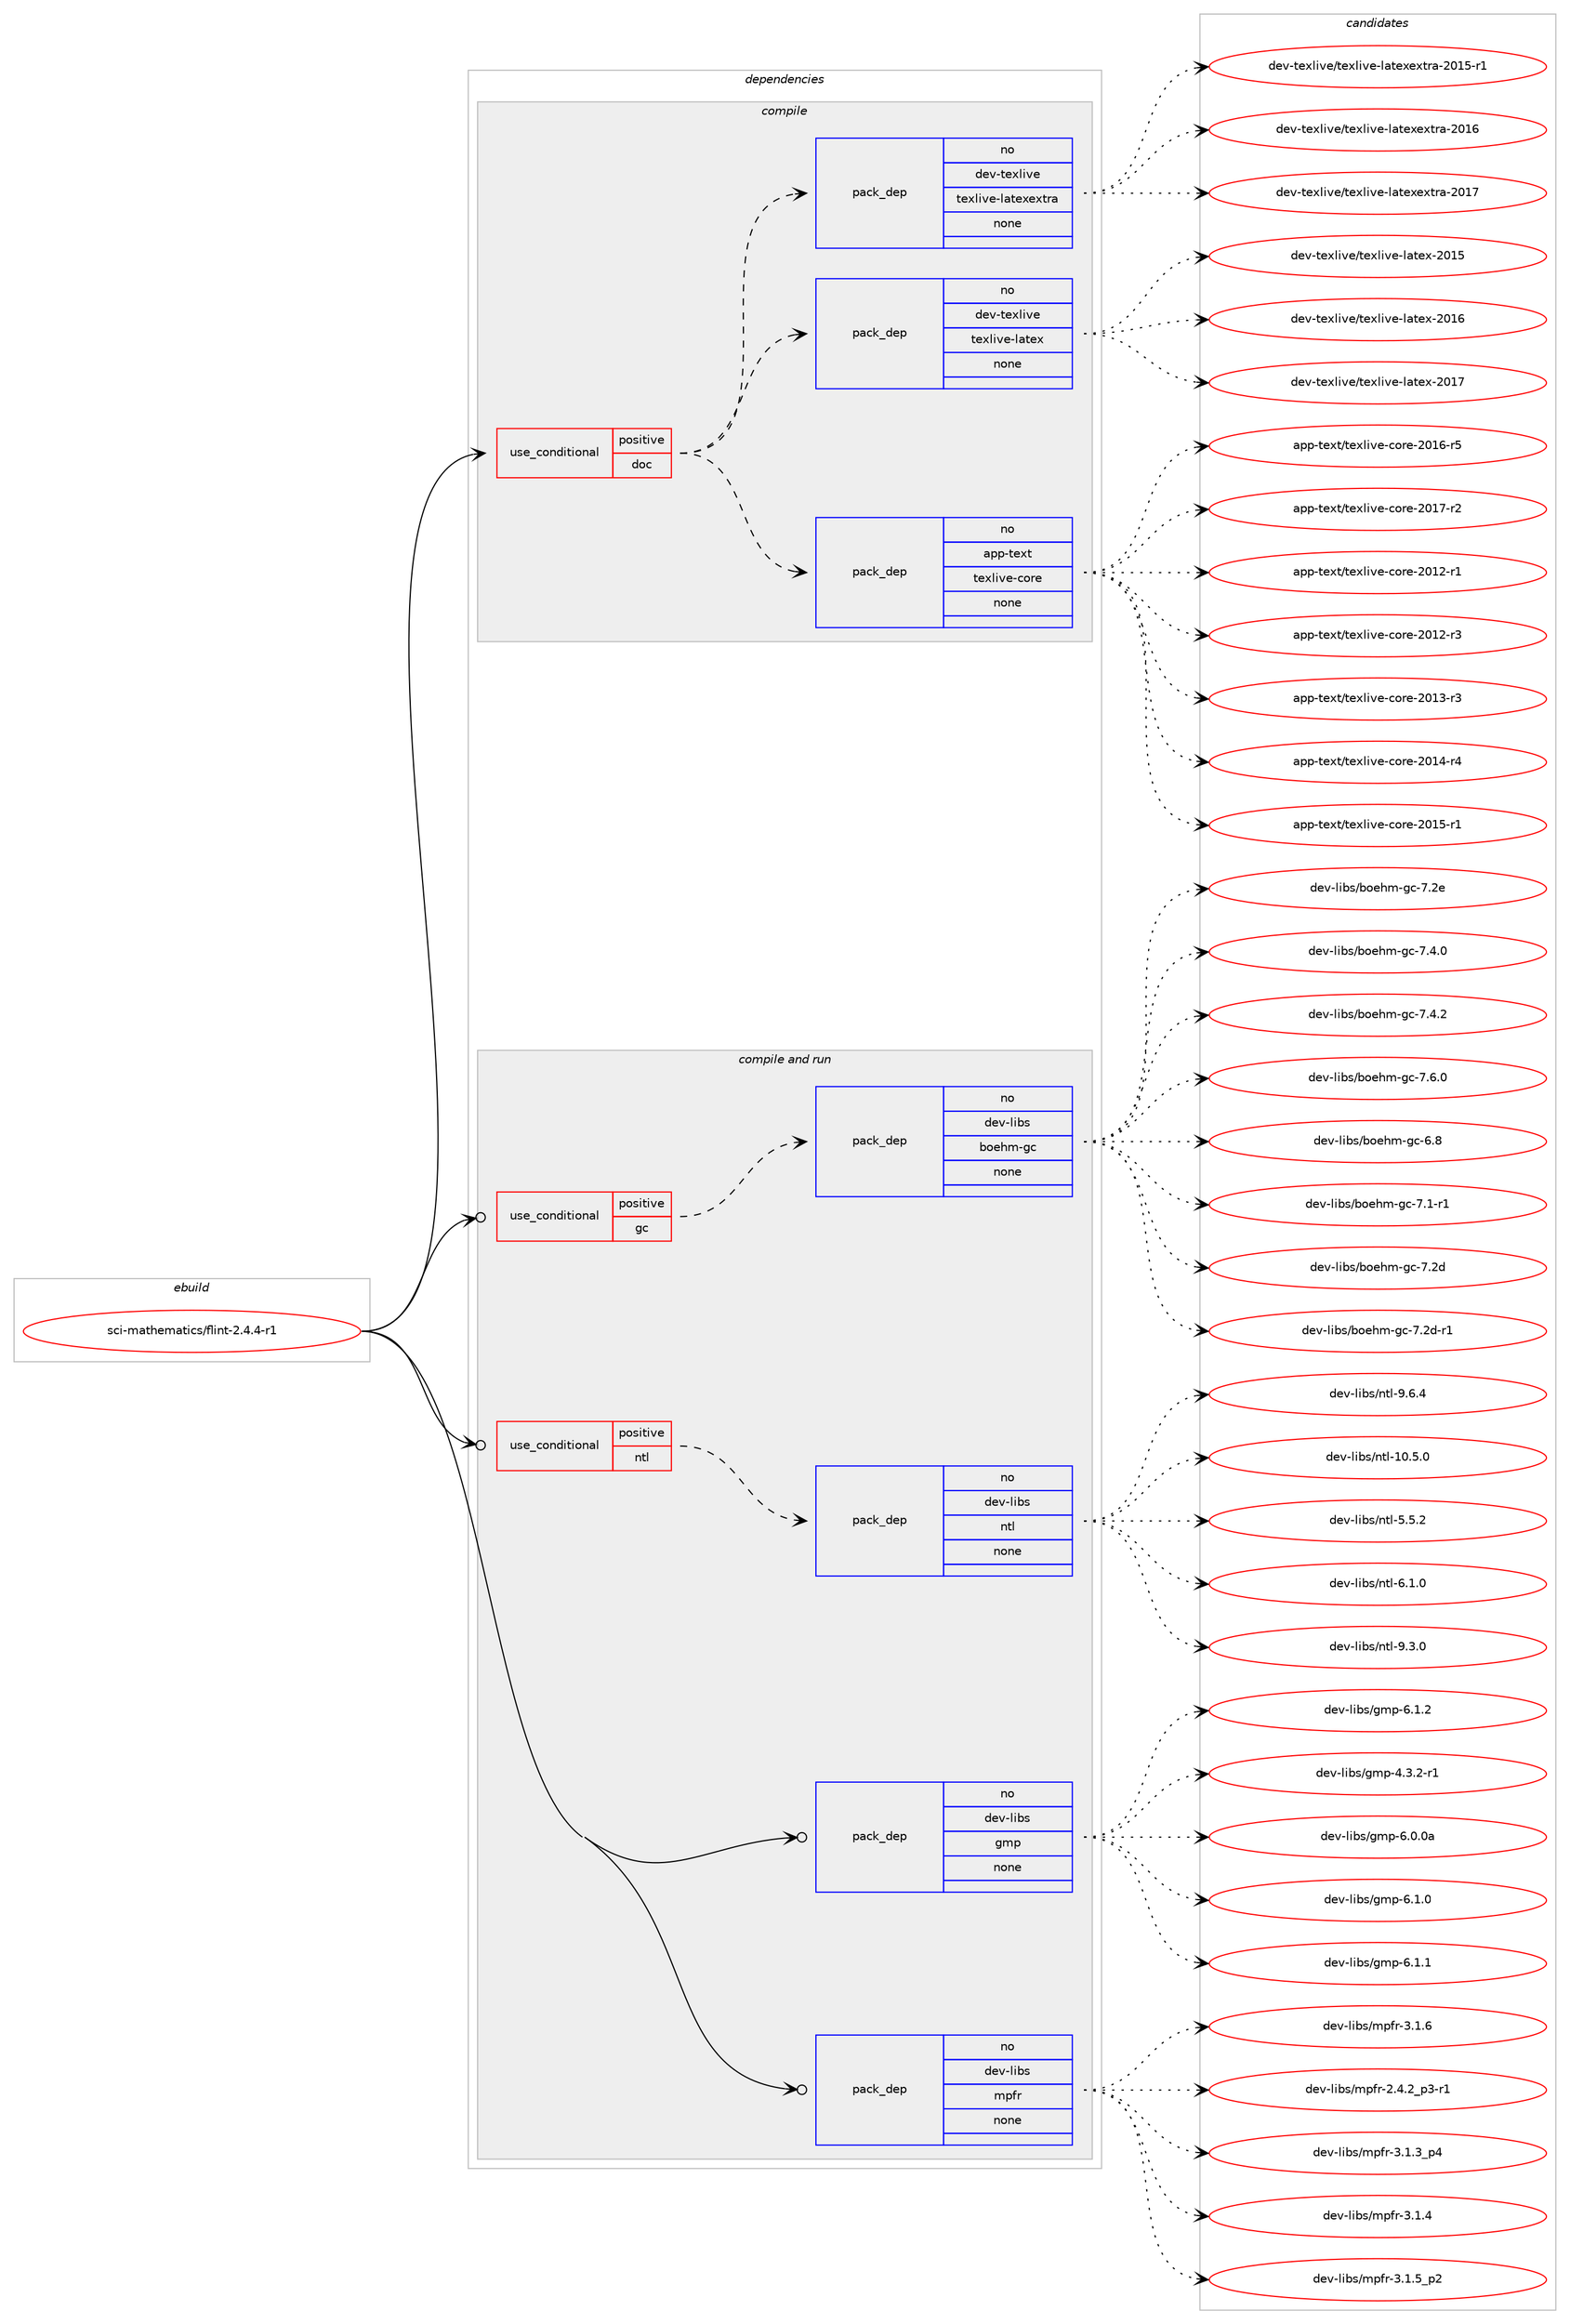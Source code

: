 digraph prolog {

# *************
# Graph options
# *************

newrank=true;
concentrate=true;
compound=true;
graph [rankdir=LR,fontname=Helvetica,fontsize=10,ranksep=1.5];#, ranksep=2.5, nodesep=0.2];
edge  [arrowhead=vee];
node  [fontname=Helvetica,fontsize=10];

# **********
# The ebuild
# **********

subgraph cluster_leftcol {
color=gray;
rank=same;
label=<<i>ebuild</i>>;
id [label="sci-mathematics/flint-2.4.4-r1", color=red, width=4, href="../sci-mathematics/flint-2.4.4-r1.svg"];
}

# ****************
# The dependencies
# ****************

subgraph cluster_midcol {
color=gray;
label=<<i>dependencies</i>>;
subgraph cluster_compile {
fillcolor="#eeeeee";
style=filled;
label=<<i>compile</i>>;
subgraph cond111302 {
dependency454942 [label=<<TABLE BORDER="0" CELLBORDER="1" CELLSPACING="0" CELLPADDING="4"><TR><TD ROWSPAN="3" CELLPADDING="10">use_conditional</TD></TR><TR><TD>positive</TD></TR><TR><TD>doc</TD></TR></TABLE>>, shape=none, color=red];
subgraph pack335686 {
dependency454943 [label=<<TABLE BORDER="0" CELLBORDER="1" CELLSPACING="0" CELLPADDING="4" WIDTH="220"><TR><TD ROWSPAN="6" CELLPADDING="30">pack_dep</TD></TR><TR><TD WIDTH="110">no</TD></TR><TR><TD>app-text</TD></TR><TR><TD>texlive-core</TD></TR><TR><TD>none</TD></TR><TR><TD></TD></TR></TABLE>>, shape=none, color=blue];
}
dependency454942:e -> dependency454943:w [weight=20,style="dashed",arrowhead="vee"];
subgraph pack335687 {
dependency454944 [label=<<TABLE BORDER="0" CELLBORDER="1" CELLSPACING="0" CELLPADDING="4" WIDTH="220"><TR><TD ROWSPAN="6" CELLPADDING="30">pack_dep</TD></TR><TR><TD WIDTH="110">no</TD></TR><TR><TD>dev-texlive</TD></TR><TR><TD>texlive-latex</TD></TR><TR><TD>none</TD></TR><TR><TD></TD></TR></TABLE>>, shape=none, color=blue];
}
dependency454942:e -> dependency454944:w [weight=20,style="dashed",arrowhead="vee"];
subgraph pack335688 {
dependency454945 [label=<<TABLE BORDER="0" CELLBORDER="1" CELLSPACING="0" CELLPADDING="4" WIDTH="220"><TR><TD ROWSPAN="6" CELLPADDING="30">pack_dep</TD></TR><TR><TD WIDTH="110">no</TD></TR><TR><TD>dev-texlive</TD></TR><TR><TD>texlive-latexextra</TD></TR><TR><TD>none</TD></TR><TR><TD></TD></TR></TABLE>>, shape=none, color=blue];
}
dependency454942:e -> dependency454945:w [weight=20,style="dashed",arrowhead="vee"];
}
id:e -> dependency454942:w [weight=20,style="solid",arrowhead="vee"];
}
subgraph cluster_compileandrun {
fillcolor="#eeeeee";
style=filled;
label=<<i>compile and run</i>>;
subgraph cond111303 {
dependency454946 [label=<<TABLE BORDER="0" CELLBORDER="1" CELLSPACING="0" CELLPADDING="4"><TR><TD ROWSPAN="3" CELLPADDING="10">use_conditional</TD></TR><TR><TD>positive</TD></TR><TR><TD>gc</TD></TR></TABLE>>, shape=none, color=red];
subgraph pack335689 {
dependency454947 [label=<<TABLE BORDER="0" CELLBORDER="1" CELLSPACING="0" CELLPADDING="4" WIDTH="220"><TR><TD ROWSPAN="6" CELLPADDING="30">pack_dep</TD></TR><TR><TD WIDTH="110">no</TD></TR><TR><TD>dev-libs</TD></TR><TR><TD>boehm-gc</TD></TR><TR><TD>none</TD></TR><TR><TD></TD></TR></TABLE>>, shape=none, color=blue];
}
dependency454946:e -> dependency454947:w [weight=20,style="dashed",arrowhead="vee"];
}
id:e -> dependency454946:w [weight=20,style="solid",arrowhead="odotvee"];
subgraph cond111304 {
dependency454948 [label=<<TABLE BORDER="0" CELLBORDER="1" CELLSPACING="0" CELLPADDING="4"><TR><TD ROWSPAN="3" CELLPADDING="10">use_conditional</TD></TR><TR><TD>positive</TD></TR><TR><TD>ntl</TD></TR></TABLE>>, shape=none, color=red];
subgraph pack335690 {
dependency454949 [label=<<TABLE BORDER="0" CELLBORDER="1" CELLSPACING="0" CELLPADDING="4" WIDTH="220"><TR><TD ROWSPAN="6" CELLPADDING="30">pack_dep</TD></TR><TR><TD WIDTH="110">no</TD></TR><TR><TD>dev-libs</TD></TR><TR><TD>ntl</TD></TR><TR><TD>none</TD></TR><TR><TD></TD></TR></TABLE>>, shape=none, color=blue];
}
dependency454948:e -> dependency454949:w [weight=20,style="dashed",arrowhead="vee"];
}
id:e -> dependency454948:w [weight=20,style="solid",arrowhead="odotvee"];
subgraph pack335691 {
dependency454950 [label=<<TABLE BORDER="0" CELLBORDER="1" CELLSPACING="0" CELLPADDING="4" WIDTH="220"><TR><TD ROWSPAN="6" CELLPADDING="30">pack_dep</TD></TR><TR><TD WIDTH="110">no</TD></TR><TR><TD>dev-libs</TD></TR><TR><TD>gmp</TD></TR><TR><TD>none</TD></TR><TR><TD></TD></TR></TABLE>>, shape=none, color=blue];
}
id:e -> dependency454950:w [weight=20,style="solid",arrowhead="odotvee"];
subgraph pack335692 {
dependency454951 [label=<<TABLE BORDER="0" CELLBORDER="1" CELLSPACING="0" CELLPADDING="4" WIDTH="220"><TR><TD ROWSPAN="6" CELLPADDING="30">pack_dep</TD></TR><TR><TD WIDTH="110">no</TD></TR><TR><TD>dev-libs</TD></TR><TR><TD>mpfr</TD></TR><TR><TD>none</TD></TR><TR><TD></TD></TR></TABLE>>, shape=none, color=blue];
}
id:e -> dependency454951:w [weight=20,style="solid",arrowhead="odotvee"];
}
subgraph cluster_run {
fillcolor="#eeeeee";
style=filled;
label=<<i>run</i>>;
}
}

# **************
# The candidates
# **************

subgraph cluster_choices {
rank=same;
color=gray;
label=<<i>candidates</i>>;

subgraph choice335686 {
color=black;
nodesep=1;
choice971121124511610112011647116101120108105118101459911111410145504849504511449 [label="app-text/texlive-core-2012-r1", color=red, width=4,href="../app-text/texlive-core-2012-r1.svg"];
choice971121124511610112011647116101120108105118101459911111410145504849504511451 [label="app-text/texlive-core-2012-r3", color=red, width=4,href="../app-text/texlive-core-2012-r3.svg"];
choice971121124511610112011647116101120108105118101459911111410145504849514511451 [label="app-text/texlive-core-2013-r3", color=red, width=4,href="../app-text/texlive-core-2013-r3.svg"];
choice971121124511610112011647116101120108105118101459911111410145504849524511452 [label="app-text/texlive-core-2014-r4", color=red, width=4,href="../app-text/texlive-core-2014-r4.svg"];
choice971121124511610112011647116101120108105118101459911111410145504849534511449 [label="app-text/texlive-core-2015-r1", color=red, width=4,href="../app-text/texlive-core-2015-r1.svg"];
choice971121124511610112011647116101120108105118101459911111410145504849544511453 [label="app-text/texlive-core-2016-r5", color=red, width=4,href="../app-text/texlive-core-2016-r5.svg"];
choice971121124511610112011647116101120108105118101459911111410145504849554511450 [label="app-text/texlive-core-2017-r2", color=red, width=4,href="../app-text/texlive-core-2017-r2.svg"];
dependency454943:e -> choice971121124511610112011647116101120108105118101459911111410145504849504511449:w [style=dotted,weight="100"];
dependency454943:e -> choice971121124511610112011647116101120108105118101459911111410145504849504511451:w [style=dotted,weight="100"];
dependency454943:e -> choice971121124511610112011647116101120108105118101459911111410145504849514511451:w [style=dotted,weight="100"];
dependency454943:e -> choice971121124511610112011647116101120108105118101459911111410145504849524511452:w [style=dotted,weight="100"];
dependency454943:e -> choice971121124511610112011647116101120108105118101459911111410145504849534511449:w [style=dotted,weight="100"];
dependency454943:e -> choice971121124511610112011647116101120108105118101459911111410145504849544511453:w [style=dotted,weight="100"];
dependency454943:e -> choice971121124511610112011647116101120108105118101459911111410145504849554511450:w [style=dotted,weight="100"];
}
subgraph choice335687 {
color=black;
nodesep=1;
choice100101118451161011201081051181014711610112010810511810145108971161011204550484953 [label="dev-texlive/texlive-latex-2015", color=red, width=4,href="../dev-texlive/texlive-latex-2015.svg"];
choice100101118451161011201081051181014711610112010810511810145108971161011204550484954 [label="dev-texlive/texlive-latex-2016", color=red, width=4,href="../dev-texlive/texlive-latex-2016.svg"];
choice100101118451161011201081051181014711610112010810511810145108971161011204550484955 [label="dev-texlive/texlive-latex-2017", color=red, width=4,href="../dev-texlive/texlive-latex-2017.svg"];
dependency454944:e -> choice100101118451161011201081051181014711610112010810511810145108971161011204550484953:w [style=dotted,weight="100"];
dependency454944:e -> choice100101118451161011201081051181014711610112010810511810145108971161011204550484954:w [style=dotted,weight="100"];
dependency454944:e -> choice100101118451161011201081051181014711610112010810511810145108971161011204550484955:w [style=dotted,weight="100"];
}
subgraph choice335688 {
color=black;
nodesep=1;
choice100101118451161011201081051181014711610112010810511810145108971161011201011201161149745504849534511449 [label="dev-texlive/texlive-latexextra-2015-r1", color=red, width=4,href="../dev-texlive/texlive-latexextra-2015-r1.svg"];
choice10010111845116101120108105118101471161011201081051181014510897116101120101120116114974550484954 [label="dev-texlive/texlive-latexextra-2016", color=red, width=4,href="../dev-texlive/texlive-latexextra-2016.svg"];
choice10010111845116101120108105118101471161011201081051181014510897116101120101120116114974550484955 [label="dev-texlive/texlive-latexextra-2017", color=red, width=4,href="../dev-texlive/texlive-latexextra-2017.svg"];
dependency454945:e -> choice100101118451161011201081051181014711610112010810511810145108971161011201011201161149745504849534511449:w [style=dotted,weight="100"];
dependency454945:e -> choice10010111845116101120108105118101471161011201081051181014510897116101120101120116114974550484954:w [style=dotted,weight="100"];
dependency454945:e -> choice10010111845116101120108105118101471161011201081051181014510897116101120101120116114974550484955:w [style=dotted,weight="100"];
}
subgraph choice335689 {
color=black;
nodesep=1;
choice10010111845108105981154798111101104109451039945544656 [label="dev-libs/boehm-gc-6.8", color=red, width=4,href="../dev-libs/boehm-gc-6.8.svg"];
choice100101118451081059811547981111011041094510399455546494511449 [label="dev-libs/boehm-gc-7.1-r1", color=red, width=4,href="../dev-libs/boehm-gc-7.1-r1.svg"];
choice10010111845108105981154798111101104109451039945554650100 [label="dev-libs/boehm-gc-7.2d", color=red, width=4,href="../dev-libs/boehm-gc-7.2d.svg"];
choice100101118451081059811547981111011041094510399455546501004511449 [label="dev-libs/boehm-gc-7.2d-r1", color=red, width=4,href="../dev-libs/boehm-gc-7.2d-r1.svg"];
choice10010111845108105981154798111101104109451039945554650101 [label="dev-libs/boehm-gc-7.2e", color=red, width=4,href="../dev-libs/boehm-gc-7.2e.svg"];
choice100101118451081059811547981111011041094510399455546524648 [label="dev-libs/boehm-gc-7.4.0", color=red, width=4,href="../dev-libs/boehm-gc-7.4.0.svg"];
choice100101118451081059811547981111011041094510399455546524650 [label="dev-libs/boehm-gc-7.4.2", color=red, width=4,href="../dev-libs/boehm-gc-7.4.2.svg"];
choice100101118451081059811547981111011041094510399455546544648 [label="dev-libs/boehm-gc-7.6.0", color=red, width=4,href="../dev-libs/boehm-gc-7.6.0.svg"];
dependency454947:e -> choice10010111845108105981154798111101104109451039945544656:w [style=dotted,weight="100"];
dependency454947:e -> choice100101118451081059811547981111011041094510399455546494511449:w [style=dotted,weight="100"];
dependency454947:e -> choice10010111845108105981154798111101104109451039945554650100:w [style=dotted,weight="100"];
dependency454947:e -> choice100101118451081059811547981111011041094510399455546501004511449:w [style=dotted,weight="100"];
dependency454947:e -> choice10010111845108105981154798111101104109451039945554650101:w [style=dotted,weight="100"];
dependency454947:e -> choice100101118451081059811547981111011041094510399455546524648:w [style=dotted,weight="100"];
dependency454947:e -> choice100101118451081059811547981111011041094510399455546524650:w [style=dotted,weight="100"];
dependency454947:e -> choice100101118451081059811547981111011041094510399455546544648:w [style=dotted,weight="100"];
}
subgraph choice335690 {
color=black;
nodesep=1;
choice10010111845108105981154711011610845494846534648 [label="dev-libs/ntl-10.5.0", color=red, width=4,href="../dev-libs/ntl-10.5.0.svg"];
choice100101118451081059811547110116108455346534650 [label="dev-libs/ntl-5.5.2", color=red, width=4,href="../dev-libs/ntl-5.5.2.svg"];
choice100101118451081059811547110116108455446494648 [label="dev-libs/ntl-6.1.0", color=red, width=4,href="../dev-libs/ntl-6.1.0.svg"];
choice100101118451081059811547110116108455746514648 [label="dev-libs/ntl-9.3.0", color=red, width=4,href="../dev-libs/ntl-9.3.0.svg"];
choice100101118451081059811547110116108455746544652 [label="dev-libs/ntl-9.6.4", color=red, width=4,href="../dev-libs/ntl-9.6.4.svg"];
dependency454949:e -> choice10010111845108105981154711011610845494846534648:w [style=dotted,weight="100"];
dependency454949:e -> choice100101118451081059811547110116108455346534650:w [style=dotted,weight="100"];
dependency454949:e -> choice100101118451081059811547110116108455446494648:w [style=dotted,weight="100"];
dependency454949:e -> choice100101118451081059811547110116108455746514648:w [style=dotted,weight="100"];
dependency454949:e -> choice100101118451081059811547110116108455746544652:w [style=dotted,weight="100"];
}
subgraph choice335691 {
color=black;
nodesep=1;
choice1001011184510810598115471031091124552465146504511449 [label="dev-libs/gmp-4.3.2-r1", color=red, width=4,href="../dev-libs/gmp-4.3.2-r1.svg"];
choice10010111845108105981154710310911245544648464897 [label="dev-libs/gmp-6.0.0a", color=red, width=4,href="../dev-libs/gmp-6.0.0a.svg"];
choice100101118451081059811547103109112455446494648 [label="dev-libs/gmp-6.1.0", color=red, width=4,href="../dev-libs/gmp-6.1.0.svg"];
choice100101118451081059811547103109112455446494649 [label="dev-libs/gmp-6.1.1", color=red, width=4,href="../dev-libs/gmp-6.1.1.svg"];
choice100101118451081059811547103109112455446494650 [label="dev-libs/gmp-6.1.2", color=red, width=4,href="../dev-libs/gmp-6.1.2.svg"];
dependency454950:e -> choice1001011184510810598115471031091124552465146504511449:w [style=dotted,weight="100"];
dependency454950:e -> choice10010111845108105981154710310911245544648464897:w [style=dotted,weight="100"];
dependency454950:e -> choice100101118451081059811547103109112455446494648:w [style=dotted,weight="100"];
dependency454950:e -> choice100101118451081059811547103109112455446494649:w [style=dotted,weight="100"];
dependency454950:e -> choice100101118451081059811547103109112455446494650:w [style=dotted,weight="100"];
}
subgraph choice335692 {
color=black;
nodesep=1;
choice10010111845108105981154710911210211445504652465095112514511449 [label="dev-libs/mpfr-2.4.2_p3-r1", color=red, width=4,href="../dev-libs/mpfr-2.4.2_p3-r1.svg"];
choice1001011184510810598115471091121021144551464946519511252 [label="dev-libs/mpfr-3.1.3_p4", color=red, width=4,href="../dev-libs/mpfr-3.1.3_p4.svg"];
choice100101118451081059811547109112102114455146494652 [label="dev-libs/mpfr-3.1.4", color=red, width=4,href="../dev-libs/mpfr-3.1.4.svg"];
choice1001011184510810598115471091121021144551464946539511250 [label="dev-libs/mpfr-3.1.5_p2", color=red, width=4,href="../dev-libs/mpfr-3.1.5_p2.svg"];
choice100101118451081059811547109112102114455146494654 [label="dev-libs/mpfr-3.1.6", color=red, width=4,href="../dev-libs/mpfr-3.1.6.svg"];
dependency454951:e -> choice10010111845108105981154710911210211445504652465095112514511449:w [style=dotted,weight="100"];
dependency454951:e -> choice1001011184510810598115471091121021144551464946519511252:w [style=dotted,weight="100"];
dependency454951:e -> choice100101118451081059811547109112102114455146494652:w [style=dotted,weight="100"];
dependency454951:e -> choice1001011184510810598115471091121021144551464946539511250:w [style=dotted,weight="100"];
dependency454951:e -> choice100101118451081059811547109112102114455146494654:w [style=dotted,weight="100"];
}
}

}

